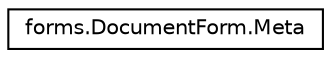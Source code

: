 digraph "Graphical Class Hierarchy"
{
  edge [fontname="Helvetica",fontsize="10",labelfontname="Helvetica",labelfontsize="10"];
  node [fontname="Helvetica",fontsize="10",shape=record];
  rankdir="LR";
  Node1 [label="forms.DocumentForm.Meta",height=0.2,width=0.4,color="black", fillcolor="white", style="filled",URL="$classforms_1_1_document_form_1_1_meta.html"];
}

